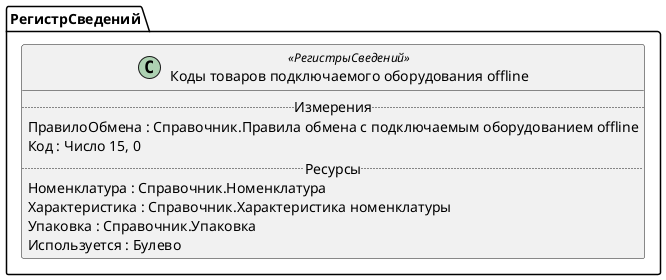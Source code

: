 ﻿@startuml КодыТоваровПодключаемогоОборудованияOffline
'!include templates.wsd
'..\include templates.wsd
class РегистрСведений.КодыТоваровПодключаемогоОборудованияOffline as "Коды товаров подключаемого оборудования offline" <<РегистрыСведений>>
{
..Измерения..
ПравилоОбмена : Справочник.Правила обмена с подключаемым оборудованием offline
Код : Число 15, 0
..Ресурсы..
Номенклатура : Справочник.Номенклатура
Характеристика : Справочник.Характеристика номенклатуры
Упаковка : Справочник.Упаковка
Используется : Булево
}
@enduml
